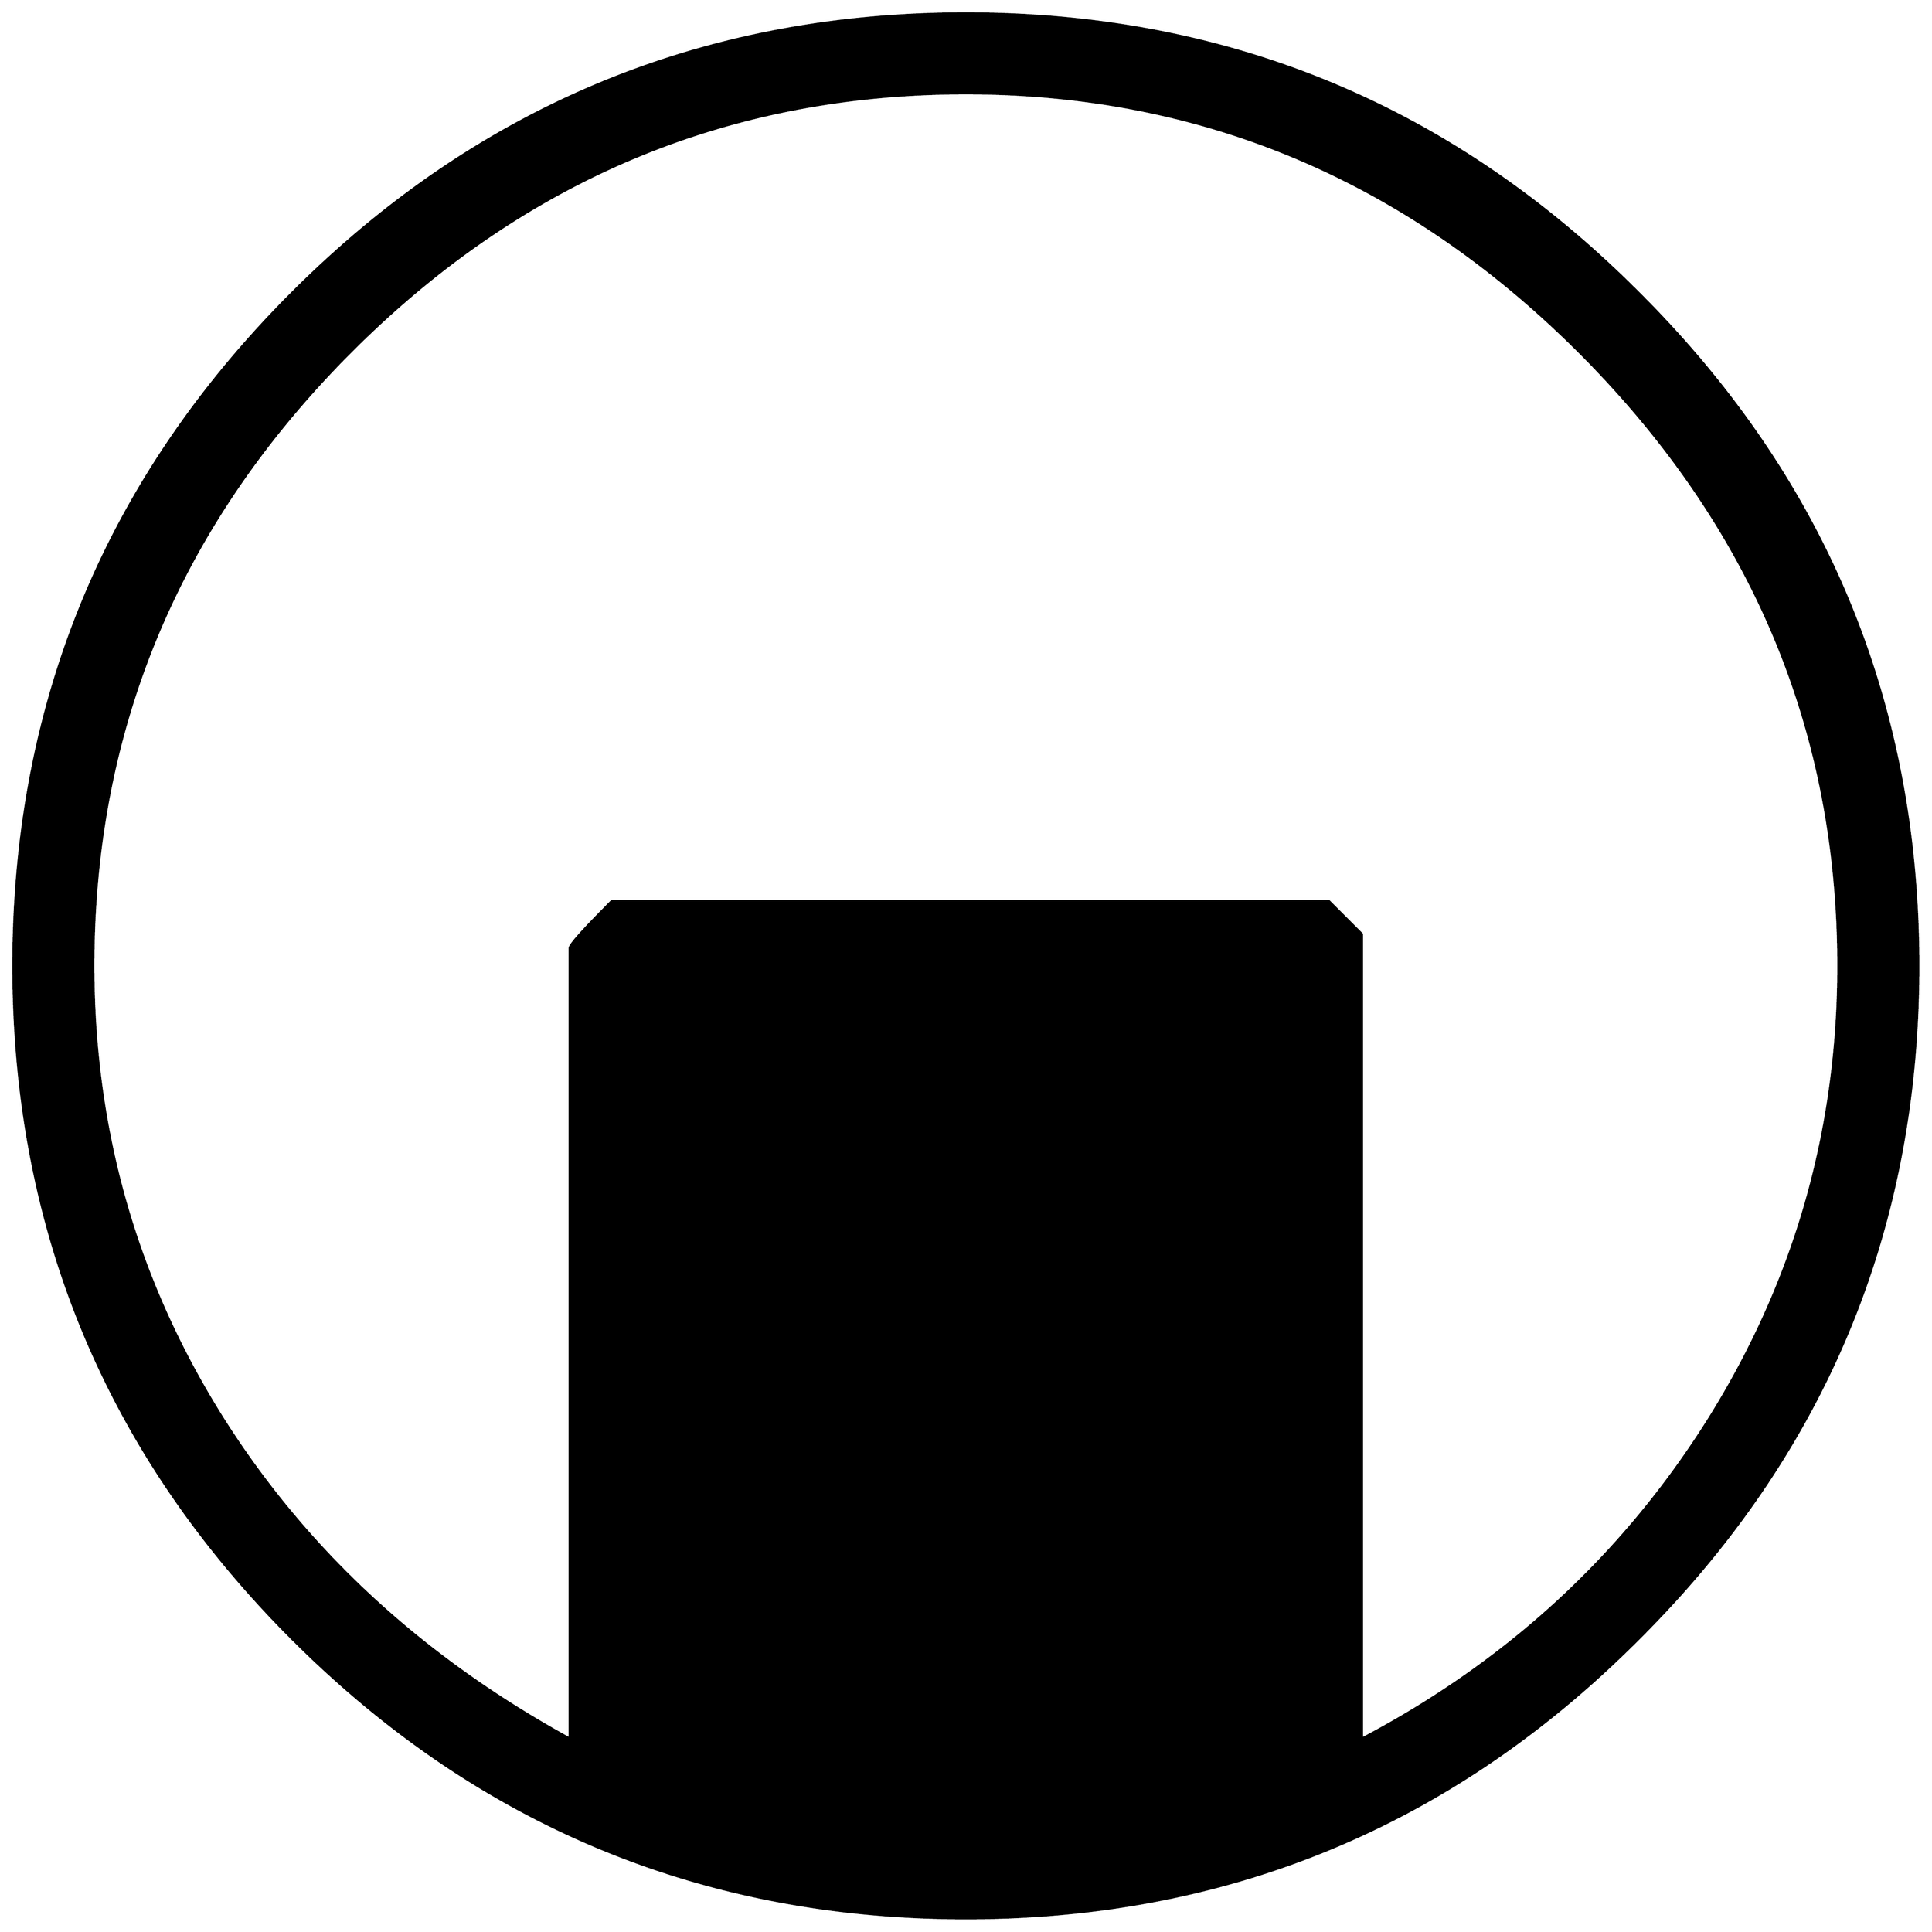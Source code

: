 


\begin{tikzpicture}[y=0.80pt, x=0.80pt, yscale=-1.0, xscale=1.0, inner sep=0pt, outer sep=0pt]
\begin{scope}[shift={(100.0,1715.0)},nonzero rule]
  \path[draw=.,fill=.,line width=1.600pt] (2010.0,-591.0) ..
    controls (2010.0,-325.0) and (1915.667,-98.0) .. (1727.0,90.0)
    .. controls (1539.0,278.667) and (1312.0,373.0) ..
    (1046.0,373.0) .. controls (780.0,373.0) and (552.667,278.667)
    .. (364.0,90.0) .. controls (176.0,-98.0) and (82.0,-325.0)
    .. (82.0,-591.0) .. controls (82.0,-857.0) and
    (176.0,-1084.0) .. (364.0,-1272.0) .. controls
    (552.667,-1460.667) and (780.0,-1555.0) .. (1046.0,-1555.0) ..
    controls (1312.0,-1555.0) and (1539.0,-1460.667) ..
    (1727.0,-1272.0) .. controls (1915.667,-1084.0) and
    (2010.0,-857.0) .. (2010.0,-591.0) -- cycle(1929.0,-591.0)
    .. controls (1929.0,-830.333) and (1841.667,-1037.333) ..
    (1667.0,-1212.0) .. controls (1492.333,-1386.667) and
    (1285.333,-1474.0) .. (1046.0,-1474.0) .. controls
    (805.333,-1474.0) and (598.0,-1387.0) .. (424.0,-1213.0) ..
    controls (250.0,-1039.0) and (163.0,-831.667) ..
    (163.0,-591.0) .. controls (163.0,-424.333) and (206.667,-271.667)
    .. (294.0,-133.0) .. controls (378.667,1.0) and (495.667,109.0)
    .. (645.0,191.0) -- (645.0,-609.0) .. controls
    (645.0,-612.333) and (659.333,-628.333) .. (688.0,-657.0) --
    (1413.0,-657.0) -- (1447.0,-623.0) -- (1447.0,191.0) ..
    controls (1595.0,113.0) and (1712.333,4.667) .. (1799.0,-134.0)
    .. controls (1885.667,-273.333) and (1929.0,-425.667) ..
    (1929.0,-591.0) -- cycle;
\end{scope}

\end{tikzpicture}


